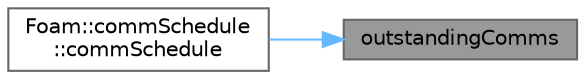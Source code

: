 digraph "outstandingComms"
{
 // LATEX_PDF_SIZE
  bgcolor="transparent";
  edge [fontname=Helvetica,fontsize=10,labelfontname=Helvetica,labelfontsize=10];
  node [fontname=Helvetica,fontsize=10,shape=box,height=0.2,width=0.4];
  rankdir="RL";
  Node1 [id="Node000001",label="outstandingComms",height=0.2,width=0.4,color="gray40", fillcolor="grey60", style="filled", fontcolor="black",tooltip=" "];
  Node1 -> Node2 [id="edge1_Node000001_Node000002",dir="back",color="steelblue1",style="solid",tooltip=" "];
  Node2 [id="Node000002",label="Foam::commSchedule\l::commSchedule",height=0.2,width=0.4,color="grey40", fillcolor="white", style="filled",URL="$classFoam_1_1commSchedule.html#a1437bad1028054476a2c9d03fab24a7e",tooltip=" "];
}
